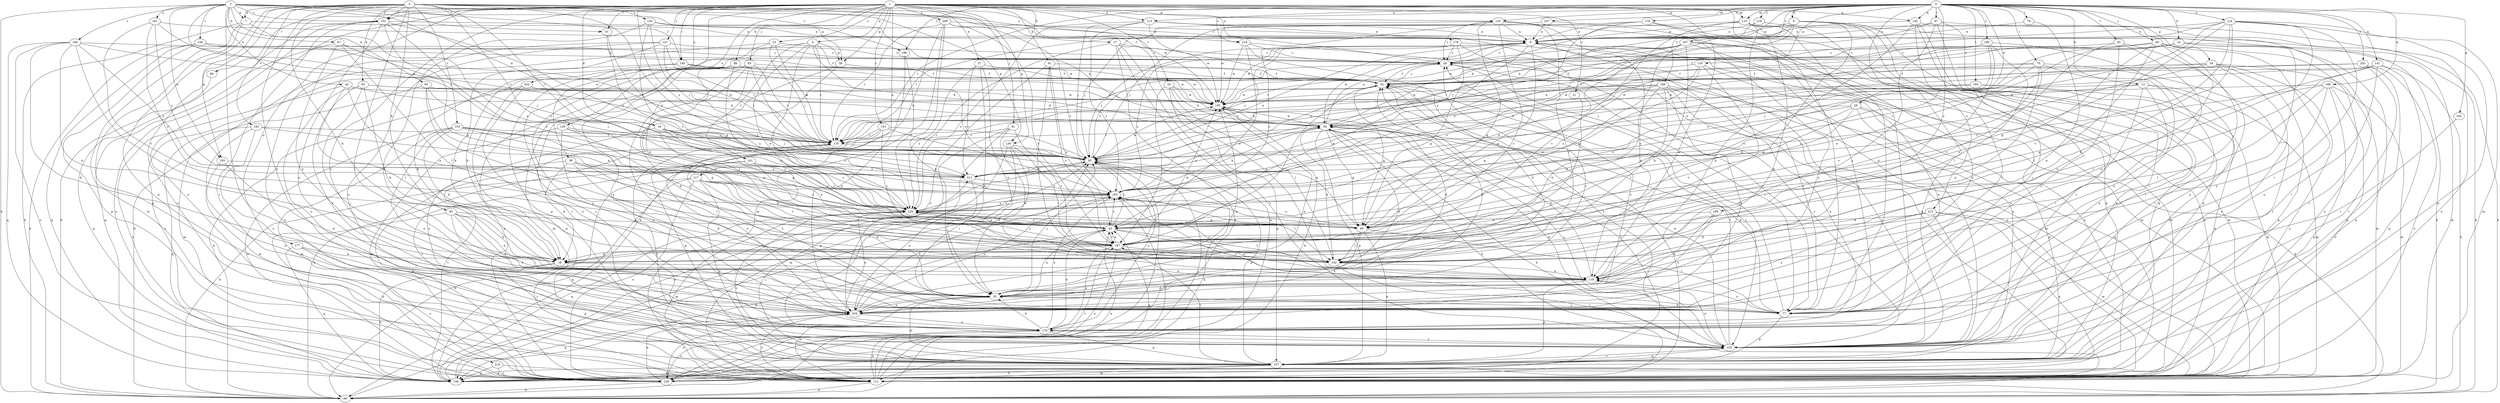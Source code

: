 strict digraph  {
0;
1;
2;
3;
4;
7;
8;
9;
10;
12;
17;
18;
21;
23;
25;
26;
29;
34;
35;
37;
38;
42;
43;
51;
52;
54;
59;
60;
63;
67;
68;
70;
77;
79;
80;
81;
83;
85;
86;
91;
92;
93;
94;
95;
97;
99;
100;
101;
102;
107;
110;
111;
113;
117;
119;
124;
126;
128;
130;
135;
136;
137;
141;
144;
145;
146;
147;
151;
152;
153;
154;
155;
158;
160;
161;
162;
163;
165;
166;
167;
169;
170;
176;
177;
178;
179;
186;
187;
188;
193;
195;
198;
202;
203;
205;
209;
210;
211;
213;
218;
219;
220;
0 -> 9  [label=b];
0 -> 10  [label=b];
0 -> 12  [label=b];
0 -> 29  [label=d];
0 -> 51  [label=f];
0 -> 54  [label=g];
0 -> 70  [label=i];
0 -> 79  [label=j];
0 -> 80  [label=j];
0 -> 95  [label=l];
0 -> 97  [label=l];
0 -> 107  [label=m];
0 -> 110  [label=m];
0 -> 113  [label=n];
0 -> 124  [label=o];
0 -> 130  [label=p];
0 -> 135  [label=p];
0 -> 141  [label=q];
0 -> 144  [label=q];
0 -> 145  [label=q];
0 -> 165  [label=t];
0 -> 166  [label=t];
0 -> 167  [label=t];
0 -> 169  [label=t];
0 -> 170  [label=t];
0 -> 176  [label=u];
0 -> 186  [label=v];
0 -> 188  [label=w];
0 -> 198  [label=x];
0 -> 205  [label=y];
0 -> 213  [label=z];
0 -> 218  [label=z];
0 -> 219  [label=z];
1 -> 4  [label=a];
1 -> 17  [label=b];
1 -> 21  [label=c];
1 -> 23  [label=c];
1 -> 25  [label=c];
1 -> 34  [label=d];
1 -> 37  [label=e];
1 -> 38  [label=e];
1 -> 59  [label=g];
1 -> 77  [label=i];
1 -> 81  [label=j];
1 -> 83  [label=j];
1 -> 86  [label=k];
1 -> 91  [label=k];
1 -> 99  [label=l];
1 -> 100  [label=l];
1 -> 110  [label=m];
1 -> 113  [label=n];
1 -> 117  [label=n];
1 -> 119  [label=n];
1 -> 126  [label=o];
1 -> 135  [label=p];
1 -> 136  [label=p];
1 -> 145  [label=q];
1 -> 147  [label=r];
1 -> 151  [label=r];
1 -> 152  [label=r];
1 -> 177  [label=u];
1 -> 178  [label=u];
1 -> 202  [label=x];
1 -> 203  [label=x];
1 -> 209  [label=y];
1 -> 210  [label=y];
1 -> 211  [label=y];
2 -> 7  [label=a];
2 -> 34  [label=d];
2 -> 42  [label=e];
2 -> 51  [label=f];
2 -> 52  [label=f];
2 -> 59  [label=g];
2 -> 63  [label=h];
2 -> 67  [label=h];
2 -> 68  [label=h];
2 -> 77  [label=i];
2 -> 85  [label=j];
2 -> 100  [label=l];
2 -> 152  [label=r];
2 -> 158  [label=s];
2 -> 160  [label=s];
2 -> 161  [label=s];
2 -> 193  [label=w];
2 -> 219  [label=z];
3 -> 7  [label=a];
3 -> 18  [label=b];
3 -> 26  [label=c];
3 -> 77  [label=i];
3 -> 85  [label=j];
3 -> 92  [label=k];
3 -> 93  [label=k];
3 -> 101  [label=l];
3 -> 128  [label=o];
3 -> 136  [label=p];
3 -> 137  [label=p];
3 -> 152  [label=r];
3 -> 153  [label=r];
3 -> 154  [label=r];
3 -> 162  [label=s];
3 -> 186  [label=v];
3 -> 193  [label=w];
3 -> 195  [label=w];
3 -> 203  [label=x];
3 -> 220  [label=z];
4 -> 43  [label=e];
4 -> 59  [label=g];
4 -> 101  [label=l];
4 -> 137  [label=p];
4 -> 163  [label=s];
4 -> 170  [label=t];
4 -> 195  [label=w];
4 -> 220  [label=z];
7 -> 8  [label=a];
7 -> 68  [label=h];
7 -> 111  [label=m];
7 -> 137  [label=p];
7 -> 163  [label=s];
8 -> 26  [label=c];
8 -> 43  [label=e];
8 -> 60  [label=g];
8 -> 77  [label=i];
8 -> 85  [label=j];
8 -> 94  [label=k];
8 -> 195  [label=w];
9 -> 8  [label=a];
9 -> 18  [label=b];
9 -> 43  [label=e];
9 -> 77  [label=i];
9 -> 94  [label=k];
9 -> 137  [label=p];
9 -> 179  [label=u];
9 -> 220  [label=z];
10 -> 26  [label=c];
10 -> 52  [label=f];
10 -> 77  [label=i];
10 -> 111  [label=m];
10 -> 146  [label=q];
10 -> 211  [label=y];
12 -> 77  [label=i];
12 -> 111  [label=m];
12 -> 155  [label=r];
12 -> 195  [label=w];
12 -> 203  [label=x];
12 -> 220  [label=z];
17 -> 26  [label=c];
17 -> 111  [label=m];
17 -> 119  [label=n];
17 -> 128  [label=o];
17 -> 155  [label=r];
17 -> 220  [label=z];
18 -> 119  [label=n];
18 -> 137  [label=p];
18 -> 146  [label=q];
21 -> 102  [label=l];
23 -> 18  [label=b];
23 -> 26  [label=c];
23 -> 68  [label=h];
23 -> 85  [label=j];
23 -> 170  [label=t];
25 -> 35  [label=d];
25 -> 94  [label=k];
25 -> 102  [label=l];
25 -> 137  [label=p];
25 -> 187  [label=v];
25 -> 195  [label=w];
26 -> 52  [label=f];
26 -> 77  [label=i];
26 -> 111  [label=m];
29 -> 43  [label=e];
29 -> 68  [label=h];
29 -> 94  [label=k];
29 -> 137  [label=p];
29 -> 155  [label=r];
29 -> 187  [label=v];
29 -> 211  [label=y];
34 -> 60  [label=g];
34 -> 85  [label=j];
34 -> 163  [label=s];
34 -> 170  [label=t];
34 -> 179  [label=u];
35 -> 26  [label=c];
35 -> 43  [label=e];
35 -> 52  [label=f];
35 -> 77  [label=i];
35 -> 85  [label=j];
35 -> 111  [label=m];
35 -> 203  [label=x];
37 -> 35  [label=d];
37 -> 52  [label=f];
37 -> 119  [label=n];
37 -> 211  [label=y];
37 -> 220  [label=z];
38 -> 18  [label=b];
38 -> 35  [label=d];
38 -> 102  [label=l];
38 -> 128  [label=o];
38 -> 187  [label=v];
38 -> 211  [label=y];
42 -> 43  [label=e];
42 -> 94  [label=k];
42 -> 102  [label=l];
42 -> 128  [label=o];
42 -> 195  [label=w];
43 -> 85  [label=j];
43 -> 102  [label=l];
43 -> 119  [label=n];
43 -> 146  [label=q];
43 -> 163  [label=s];
43 -> 187  [label=v];
43 -> 220  [label=z];
51 -> 211  [label=y];
51 -> 220  [label=z];
52 -> 26  [label=c];
52 -> 60  [label=g];
52 -> 155  [label=r];
52 -> 170  [label=t];
52 -> 195  [label=w];
54 -> 52  [label=f];
54 -> 94  [label=k];
54 -> 111  [label=m];
54 -> 128  [label=o];
54 -> 137  [label=p];
54 -> 155  [label=r];
54 -> 220  [label=z];
59 -> 35  [label=d];
59 -> 52  [label=f];
59 -> 102  [label=l];
60 -> 77  [label=i];
60 -> 102  [label=l];
60 -> 137  [label=p];
60 -> 163  [label=s];
60 -> 203  [label=x];
63 -> 43  [label=e];
63 -> 85  [label=j];
63 -> 111  [label=m];
63 -> 187  [label=v];
63 -> 195  [label=w];
67 -> 26  [label=c];
67 -> 85  [label=j];
67 -> 102  [label=l];
67 -> 119  [label=n];
67 -> 146  [label=q];
68 -> 43  [label=e];
68 -> 85  [label=j];
70 -> 52  [label=f];
70 -> 60  [label=g];
70 -> 94  [label=k];
70 -> 119  [label=n];
70 -> 155  [label=r];
70 -> 179  [label=u];
70 -> 187  [label=v];
77 -> 35  [label=d];
77 -> 52  [label=f];
77 -> 94  [label=k];
77 -> 119  [label=n];
77 -> 137  [label=p];
77 -> 163  [label=s];
77 -> 170  [label=t];
79 -> 8  [label=a];
79 -> 119  [label=n];
80 -> 26  [label=c];
80 -> 43  [label=e];
80 -> 77  [label=i];
80 -> 85  [label=j];
80 -> 102  [label=l];
80 -> 119  [label=n];
80 -> 155  [label=r];
80 -> 179  [label=u];
80 -> 187  [label=v];
81 -> 119  [label=n];
81 -> 137  [label=p];
81 -> 155  [label=r];
81 -> 170  [label=t];
81 -> 187  [label=v];
83 -> 52  [label=f];
83 -> 77  [label=i];
83 -> 85  [label=j];
83 -> 102  [label=l];
83 -> 111  [label=m];
83 -> 128  [label=o];
83 -> 155  [label=r];
83 -> 170  [label=t];
85 -> 8  [label=a];
85 -> 26  [label=c];
85 -> 68  [label=h];
85 -> 137  [label=p];
85 -> 179  [label=u];
85 -> 195  [label=w];
85 -> 211  [label=y];
86 -> 43  [label=e];
86 -> 52  [label=f];
86 -> 155  [label=r];
86 -> 179  [label=u];
86 -> 195  [label=w];
86 -> 203  [label=x];
86 -> 220  [label=z];
91 -> 43  [label=e];
91 -> 52  [label=f];
91 -> 102  [label=l];
91 -> 179  [label=u];
91 -> 187  [label=v];
92 -> 18  [label=b];
92 -> 77  [label=i];
92 -> 94  [label=k];
92 -> 179  [label=u];
92 -> 195  [label=w];
92 -> 203  [label=x];
93 -> 18  [label=b];
93 -> 35  [label=d];
93 -> 60  [label=g];
93 -> 77  [label=i];
93 -> 119  [label=n];
93 -> 128  [label=o];
93 -> 203  [label=x];
94 -> 8  [label=a];
94 -> 35  [label=d];
94 -> 60  [label=g];
94 -> 68  [label=h];
94 -> 137  [label=p];
94 -> 155  [label=r];
94 -> 163  [label=s];
94 -> 170  [label=t];
94 -> 195  [label=w];
95 -> 26  [label=c];
95 -> 119  [label=n];
95 -> 179  [label=u];
95 -> 187  [label=v];
95 -> 203  [label=x];
97 -> 8  [label=a];
97 -> 85  [label=j];
97 -> 119  [label=n];
97 -> 128  [label=o];
97 -> 137  [label=p];
97 -> 155  [label=r];
99 -> 146  [label=q];
100 -> 18  [label=b];
100 -> 52  [label=f];
100 -> 94  [label=k];
100 -> 128  [label=o];
100 -> 195  [label=w];
101 -> 43  [label=e];
101 -> 68  [label=h];
101 -> 155  [label=r];
101 -> 163  [label=s];
101 -> 211  [label=y];
101 -> 220  [label=z];
102 -> 94  [label=k];
102 -> 119  [label=n];
102 -> 155  [label=r];
107 -> 8  [label=a];
107 -> 85  [label=j];
107 -> 203  [label=x];
110 -> 8  [label=a];
110 -> 35  [label=d];
110 -> 68  [label=h];
110 -> 77  [label=i];
110 -> 85  [label=j];
110 -> 119  [label=n];
110 -> 155  [label=r];
110 -> 187  [label=v];
111 -> 43  [label=e];
111 -> 68  [label=h];
111 -> 85  [label=j];
111 -> 163  [label=s];
111 -> 179  [label=u];
111 -> 203  [label=x];
113 -> 8  [label=a];
113 -> 68  [label=h];
113 -> 85  [label=j];
113 -> 146  [label=q];
113 -> 163  [label=s];
113 -> 195  [label=w];
113 -> 220  [label=z];
117 -> 35  [label=d];
117 -> 43  [label=e];
117 -> 68  [label=h];
117 -> 128  [label=o];
117 -> 137  [label=p];
117 -> 146  [label=q];
117 -> 163  [label=s];
117 -> 187  [label=v];
117 -> 220  [label=z];
119 -> 35  [label=d];
119 -> 94  [label=k];
119 -> 137  [label=p];
119 -> 163  [label=s];
124 -> 8  [label=a];
124 -> 18  [label=b];
124 -> 60  [label=g];
124 -> 77  [label=i];
124 -> 102  [label=l];
124 -> 111  [label=m];
124 -> 137  [label=p];
124 -> 163  [label=s];
124 -> 170  [label=t];
124 -> 187  [label=v];
126 -> 111  [label=m];
126 -> 170  [label=t];
126 -> 187  [label=v];
126 -> 203  [label=x];
126 -> 220  [label=z];
128 -> 8  [label=a];
128 -> 52  [label=f];
128 -> 68  [label=h];
128 -> 85  [label=j];
128 -> 94  [label=k];
128 -> 187  [label=v];
128 -> 195  [label=w];
128 -> 203  [label=x];
130 -> 43  [label=e];
130 -> 52  [label=f];
130 -> 102  [label=l];
130 -> 163  [label=s];
130 -> 203  [label=x];
135 -> 8  [label=a];
135 -> 26  [label=c];
135 -> 60  [label=g];
135 -> 102  [label=l];
135 -> 119  [label=n];
135 -> 170  [label=t];
135 -> 179  [label=u];
135 -> 187  [label=v];
135 -> 220  [label=z];
136 -> 35  [label=d];
136 -> 77  [label=i];
136 -> 85  [label=j];
136 -> 102  [label=l];
136 -> 111  [label=m];
137 -> 8  [label=a];
137 -> 35  [label=d];
137 -> 111  [label=m];
137 -> 128  [label=o];
137 -> 146  [label=q];
137 -> 155  [label=r];
137 -> 170  [label=t];
137 -> 187  [label=v];
137 -> 220  [label=z];
141 -> 52  [label=f];
141 -> 60  [label=g];
141 -> 68  [label=h];
141 -> 77  [label=i];
141 -> 85  [label=j];
141 -> 102  [label=l];
141 -> 146  [label=q];
144 -> 77  [label=i];
145 -> 8  [label=a];
145 -> 77  [label=i];
145 -> 128  [label=o];
145 -> 137  [label=p];
145 -> 155  [label=r];
145 -> 187  [label=v];
146 -> 8  [label=a];
146 -> 52  [label=f];
146 -> 85  [label=j];
146 -> 170  [label=t];
146 -> 211  [label=y];
147 -> 18  [label=b];
147 -> 26  [label=c];
147 -> 85  [label=j];
147 -> 128  [label=o];
147 -> 170  [label=t];
147 -> 179  [label=u];
151 -> 60  [label=g];
151 -> 68  [label=h];
151 -> 85  [label=j];
151 -> 137  [label=p];
151 -> 170  [label=t];
151 -> 187  [label=v];
152 -> 8  [label=a];
152 -> 60  [label=g];
152 -> 68  [label=h];
152 -> 128  [label=o];
152 -> 155  [label=r];
152 -> 203  [label=x];
152 -> 211  [label=y];
152 -> 220  [label=z];
153 -> 18  [label=b];
153 -> 60  [label=g];
153 -> 111  [label=m];
153 -> 128  [label=o];
153 -> 163  [label=s];
153 -> 170  [label=t];
153 -> 179  [label=u];
153 -> 220  [label=z];
154 -> 8  [label=a];
154 -> 35  [label=d];
154 -> 60  [label=g];
154 -> 85  [label=j];
154 -> 94  [label=k];
155 -> 26  [label=c];
155 -> 52  [label=f];
155 -> 94  [label=k];
155 -> 119  [label=n];
155 -> 137  [label=p];
155 -> 195  [label=w];
158 -> 26  [label=c];
158 -> 52  [label=f];
158 -> 68  [label=h];
158 -> 137  [label=p];
158 -> 146  [label=q];
158 -> 170  [label=t];
160 -> 18  [label=b];
160 -> 26  [label=c];
160 -> 35  [label=d];
160 -> 102  [label=l];
160 -> 128  [label=o];
160 -> 146  [label=q];
160 -> 195  [label=w];
160 -> 211  [label=y];
161 -> 8  [label=a];
161 -> 170  [label=t];
161 -> 187  [label=v];
161 -> 211  [label=y];
161 -> 220  [label=z];
162 -> 60  [label=g];
162 -> 111  [label=m];
162 -> 146  [label=q];
162 -> 170  [label=t];
162 -> 179  [label=u];
163 -> 94  [label=k];
163 -> 102  [label=l];
163 -> 203  [label=x];
163 -> 220  [label=z];
165 -> 111  [label=m];
165 -> 137  [label=p];
165 -> 163  [label=s];
165 -> 195  [label=w];
166 -> 18  [label=b];
166 -> 60  [label=g];
166 -> 102  [label=l];
166 -> 146  [label=q];
166 -> 155  [label=r];
166 -> 170  [label=t];
166 -> 179  [label=u];
166 -> 195  [label=w];
166 -> 203  [label=x];
166 -> 211  [label=y];
167 -> 18  [label=b];
167 -> 26  [label=c];
167 -> 60  [label=g];
167 -> 111  [label=m];
167 -> 128  [label=o];
167 -> 170  [label=t];
167 -> 179  [label=u];
167 -> 195  [label=w];
167 -> 211  [label=y];
169 -> 18  [label=b];
169 -> 26  [label=c];
169 -> 102  [label=l];
169 -> 155  [label=r];
169 -> 163  [label=s];
169 -> 170  [label=t];
169 -> 211  [label=y];
170 -> 85  [label=j];
170 -> 203  [label=x];
176 -> 8  [label=a];
176 -> 137  [label=p];
176 -> 195  [label=w];
176 -> 203  [label=x];
176 -> 211  [label=y];
177 -> 18  [label=b];
177 -> 128  [label=o];
177 -> 146  [label=q];
177 -> 155  [label=r];
178 -> 26  [label=c];
178 -> 60  [label=g];
178 -> 77  [label=i];
178 -> 85  [label=j];
178 -> 111  [label=m];
178 -> 163  [label=s];
179 -> 35  [label=d];
179 -> 43  [label=e];
179 -> 52  [label=f];
179 -> 128  [label=o];
179 -> 137  [label=p];
179 -> 155  [label=r];
179 -> 163  [label=s];
186 -> 203  [label=x];
186 -> 220  [label=z];
187 -> 18  [label=b];
187 -> 43  [label=e];
187 -> 52  [label=f];
187 -> 102  [label=l];
187 -> 128  [label=o];
187 -> 179  [label=u];
187 -> 195  [label=w];
187 -> 220  [label=z];
188 -> 102  [label=l];
188 -> 111  [label=m];
188 -> 119  [label=n];
188 -> 128  [label=o];
188 -> 146  [label=q];
188 -> 195  [label=w];
188 -> 211  [label=y];
193 -> 35  [label=d];
193 -> 179  [label=u];
193 -> 211  [label=y];
195 -> 94  [label=k];
195 -> 203  [label=x];
198 -> 35  [label=d];
198 -> 43  [label=e];
198 -> 203  [label=x];
202 -> 68  [label=h];
202 -> 94  [label=k];
202 -> 137  [label=p];
202 -> 179  [label=u];
202 -> 195  [label=w];
203 -> 26  [label=c];
203 -> 128  [label=o];
203 -> 146  [label=q];
203 -> 163  [label=s];
203 -> 179  [label=u];
203 -> 195  [label=w];
205 -> 52  [label=f];
205 -> 85  [label=j];
205 -> 128  [label=o];
205 -> 137  [label=p];
205 -> 155  [label=r];
209 -> 8  [label=a];
209 -> 35  [label=d];
209 -> 68  [label=h];
209 -> 111  [label=m];
209 -> 163  [label=s];
209 -> 170  [label=t];
209 -> 187  [label=v];
210 -> 111  [label=m];
210 -> 128  [label=o];
210 -> 146  [label=q];
211 -> 163  [label=s];
211 -> 203  [label=x];
213 -> 18  [label=b];
213 -> 43  [label=e];
213 -> 111  [label=m];
213 -> 146  [label=q];
213 -> 155  [label=r];
213 -> 203  [label=x];
218 -> 8  [label=a];
218 -> 68  [label=h];
218 -> 94  [label=k];
219 -> 26  [label=c];
219 -> 35  [label=d];
219 -> 43  [label=e];
219 -> 128  [label=o];
219 -> 195  [label=w];
220 -> 43  [label=e];
220 -> 60  [label=g];
220 -> 85  [label=j];
220 -> 111  [label=m];
220 -> 146  [label=q];
220 -> 163  [label=s];
220 -> 203  [label=x];
}
